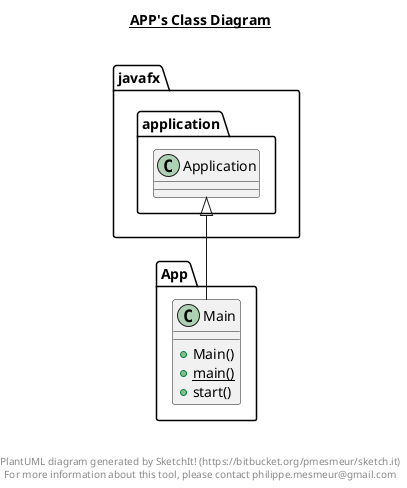 @startuml

title __APP's Class Diagram__\n

  namespace App {
    class App.Main {
        + Main()
        {static} + main()
        + start()
    }
  }
  

  App.Main -up-|> javafx.application.Application


right footer


PlantUML diagram generated by SketchIt! (https://bitbucket.org/pmesmeur/sketch.it)
For more information about this tool, please contact philippe.mesmeur@gmail.com
endfooter

@enduml
